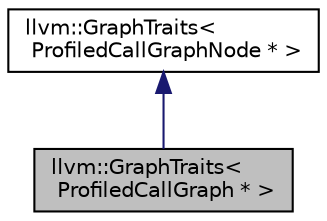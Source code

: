 digraph "llvm::GraphTraits&lt; ProfiledCallGraph * &gt;"
{
 // LATEX_PDF_SIZE
  bgcolor="transparent";
  edge [fontname="Helvetica",fontsize="10",labelfontname="Helvetica",labelfontsize="10"];
  node [fontname="Helvetica",fontsize="10",shape=record];
  Node1 [label="llvm::GraphTraits\<\l ProfiledCallGraph * \>",height=0.2,width=0.4,color="black", fillcolor="grey75", style="filled", fontcolor="black",tooltip=" "];
  Node2 -> Node1 [dir="back",color="midnightblue",fontsize="10",style="solid",fontname="Helvetica"];
  Node2 [label="llvm::GraphTraits\<\l ProfiledCallGraphNode * \>",height=0.2,width=0.4,color="black",URL="$structllvm_1_1GraphTraits_3_01ProfiledCallGraphNode_01_5_01_4.html",tooltip=" "];
}
